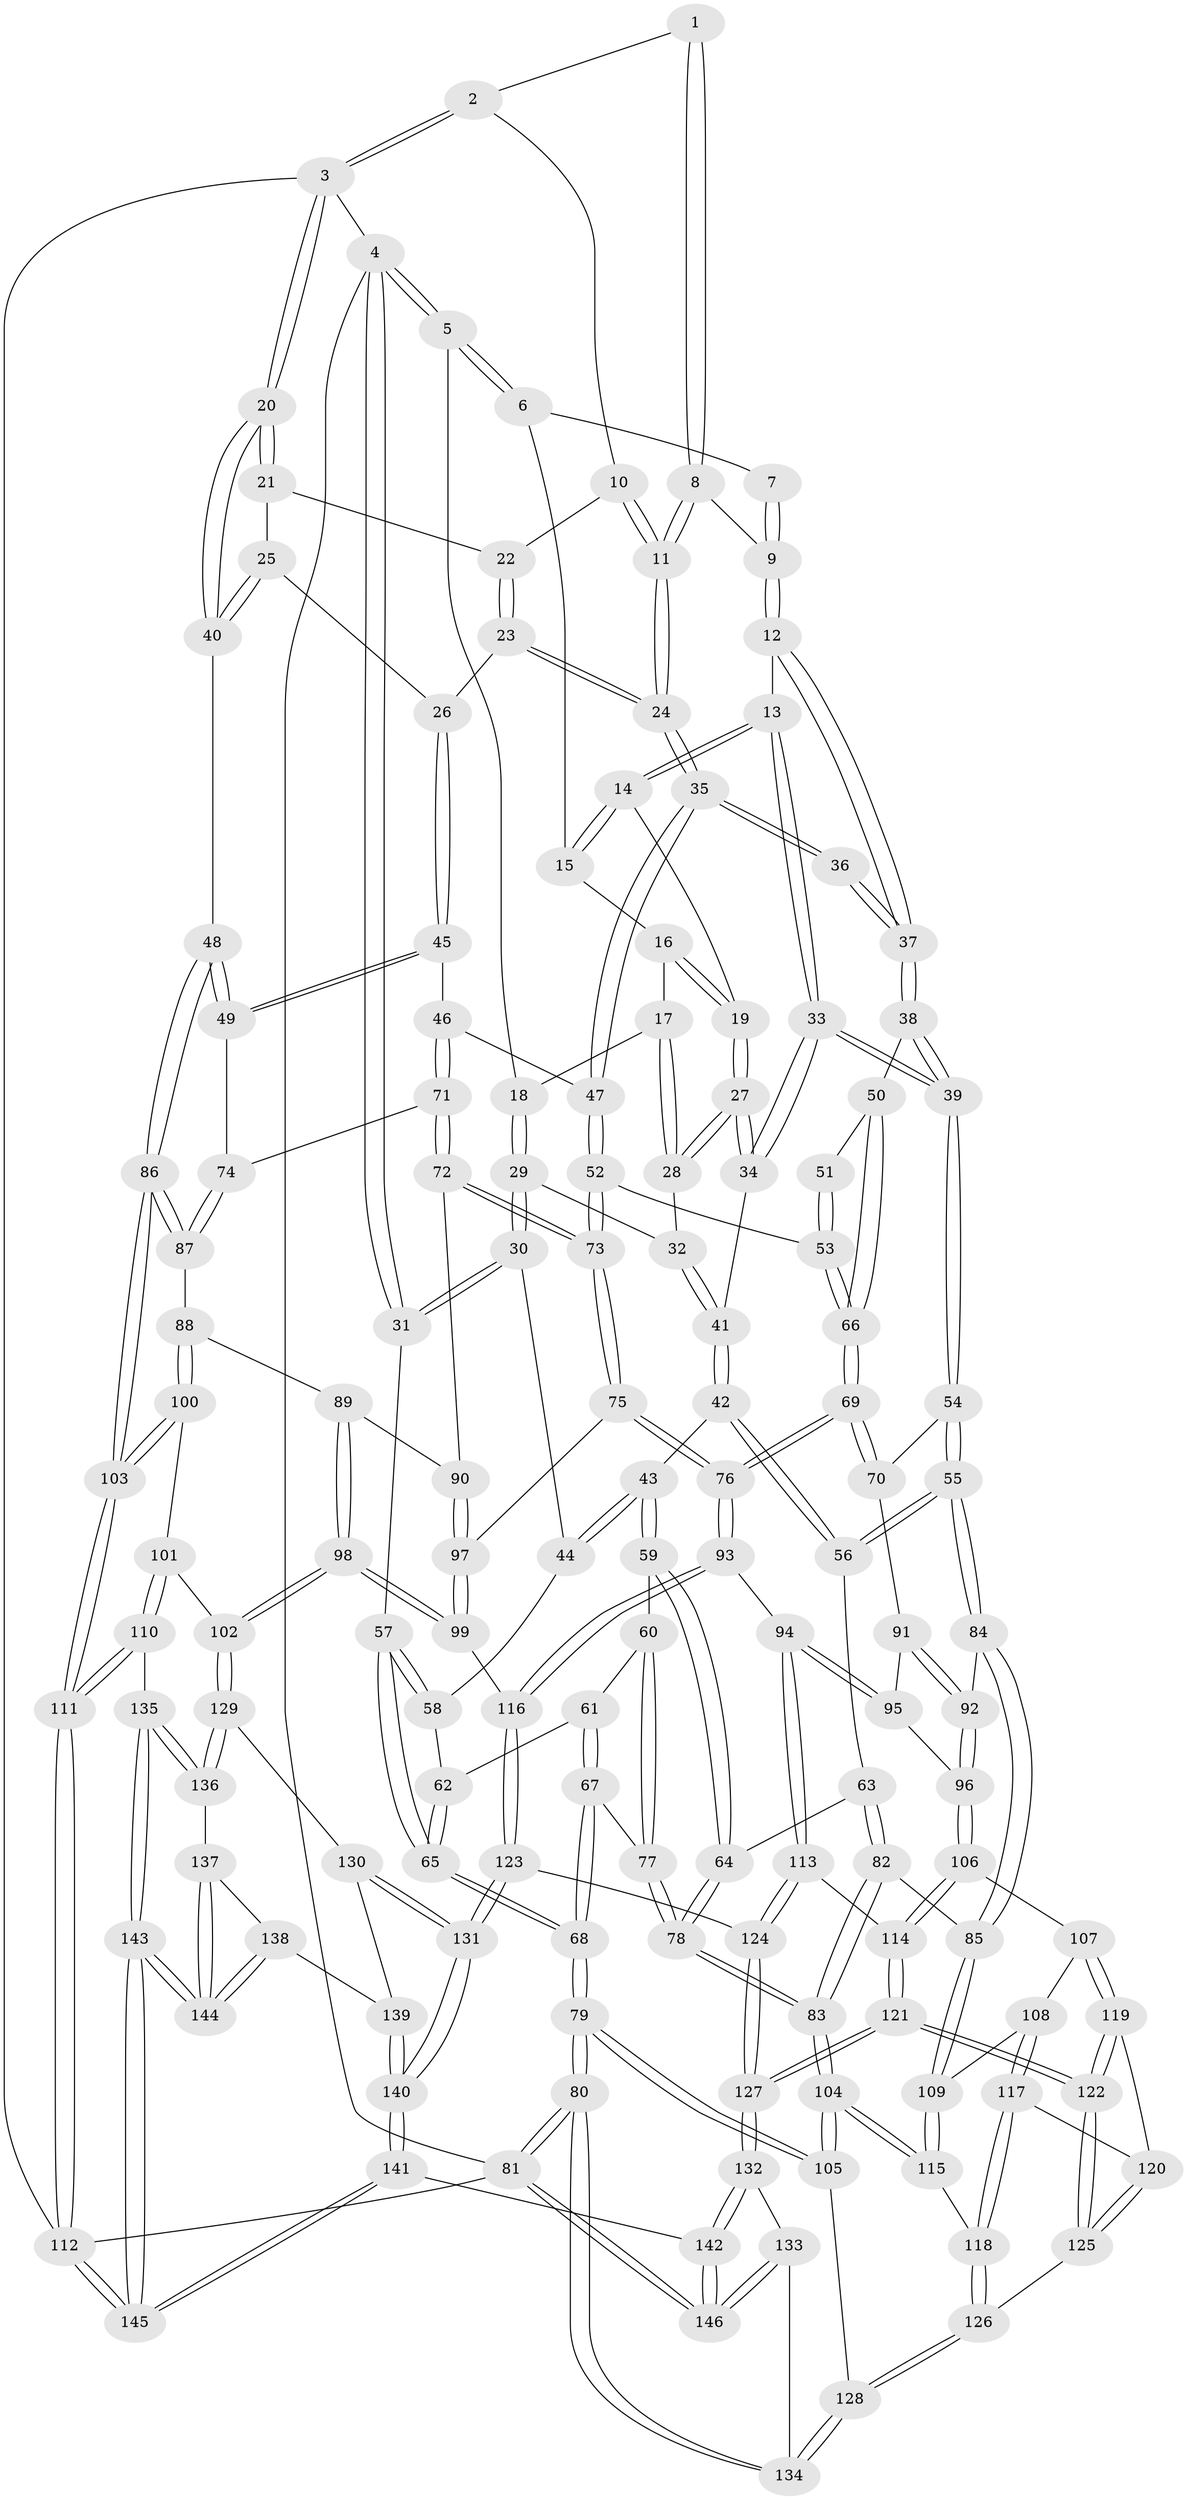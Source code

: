 // Generated by graph-tools (version 1.1) at 2025/59/03/09/25 04:59:58]
// undirected, 146 vertices, 362 edges
graph export_dot {
graph [start="1"]
  node [color=gray90,style=filled];
  1 [pos="+0.6982414320160628+0"];
  2 [pos="+0.8728397508593445+0"];
  3 [pos="+1+0"];
  4 [pos="+0+0"];
  5 [pos="+0.038766699086400194+0"];
  6 [pos="+0.4246512936739538+0"];
  7 [pos="+0.555887578218942+0"];
  8 [pos="+0.6842645879150852+0.08399069770249587"];
  9 [pos="+0.5929853142539937+0.09534881880677994"];
  10 [pos="+0.8620848339644902+0.021632499300661922"];
  11 [pos="+0.7318478017179098+0.12717759057693354"];
  12 [pos="+0.5657325229804137+0.10699942523362939"];
  13 [pos="+0.49783083931708627+0.08545201966056014"];
  14 [pos="+0.4530656256461567+0.032690083714930124"];
  15 [pos="+0.43884400643168975+0"];
  16 [pos="+0.3077970504552103+0.07139284387443597"];
  17 [pos="+0.26655443913407884+0.06985316293124988"];
  18 [pos="+0.18826375385369398+0"];
  19 [pos="+0.3745217899486926+0.11014789331914832"];
  20 [pos="+1+0"];
  21 [pos="+0.9361469822680274+0.07132897079761302"];
  22 [pos="+0.8735952762934598+0.03583762626109278"];
  23 [pos="+0.877716464480804+0.1686251855002992"];
  24 [pos="+0.7483540588526928+0.1903185999996948"];
  25 [pos="+0.9815670591592136+0.13016046426942632"];
  26 [pos="+0.8868532463361017+0.17198085016315978"];
  27 [pos="+0.3542006694507727+0.18706045975062935"];
  28 [pos="+0.2685164399038104+0.07798356917435113"];
  29 [pos="+0.17279980667889847+0.11397526582135795"];
  30 [pos="+0.1513895888567191+0.15763047902898794"];
  31 [pos="+0+0"];
  32 [pos="+0.2575571155784859+0.1704614832735643"];
  33 [pos="+0.4230849065114482+0.2495654369142462"];
  34 [pos="+0.35436620449955547+0.21979078130187427"];
  35 [pos="+0.7414791788929987+0.21887998037648812"];
  36 [pos="+0.7046720213431237+0.23053037453294253"];
  37 [pos="+0.5707153769820849+0.22142221024862846"];
  38 [pos="+0.49638833444063996+0.3031278762417977"];
  39 [pos="+0.4734016366381001+0.30811421492770036"];
  40 [pos="+1+0.2190060188729764"];
  41 [pos="+0.2837655568929401+0.23907175162570415"];
  42 [pos="+0.23308940126910457+0.27914261820048936"];
  43 [pos="+0.226662575765349+0.27867863217843664"];
  44 [pos="+0.14285276154202953+0.2453212770637918"];
  45 [pos="+0.9402440456665139+0.3003556460202061"];
  46 [pos="+0.8654514271207941+0.33273050535979937"];
  47 [pos="+0.7810263574339249+0.29938435995796214"];
  48 [pos="+1+0.28851016913301053"];
  49 [pos="+1+0.3025546523412329"];
  50 [pos="+0.5784977934384105+0.3393750243787122"];
  51 [pos="+0.6790320804608806+0.26171022123153337"];
  52 [pos="+0.7274064755448145+0.37484242896870046"];
  53 [pos="+0.6427202612269377+0.3815558495104838"];
  54 [pos="+0.4444344117098384+0.38209033111261304"];
  55 [pos="+0.35917447084742865+0.42867812663355653"];
  56 [pos="+0.2767377326130648+0.3763160699040118"];
  57 [pos="+0+0.0036633648247883627"];
  58 [pos="+0.09953154169372189+0.25625863617081507"];
  59 [pos="+0.14903849015026704+0.3995940371719377"];
  60 [pos="+0.14204552655642594+0.40111430801867687"];
  61 [pos="+0.08693452960855834+0.3728544770438612"];
  62 [pos="+0.07372710613662282+0.32549658095658146"];
  63 [pos="+0.21440174198234366+0.432537423974993"];
  64 [pos="+0.20320244604493007+0.4333925029948744"];
  65 [pos="+0+0.4085444554895263"];
  66 [pos="+0.6293848439847898+0.3854358055999217"];
  67 [pos="+0.009219317325445628+0.4884247092776858"];
  68 [pos="+0+0.5048513029688186"];
  69 [pos="+0.6126660768514935+0.4747113282435161"];
  70 [pos="+0.490580511193327+0.44618513816450817"];
  71 [pos="+0.8676528024697289+0.43625596825307644"];
  72 [pos="+0.8356670064525522+0.46771251468101344"];
  73 [pos="+0.7608413069086283+0.5094501392098795"];
  74 [pos="+0.9093447891117112+0.453780213007565"];
  75 [pos="+0.754859689237861+0.5202960717345596"];
  76 [pos="+0.6619549531965132+0.5721864760007134"];
  77 [pos="+0.10363878597318969+0.5182239859343495"];
  78 [pos="+0.12877038645757458+0.5378513199340139"];
  79 [pos="+0+0.9959997982850233"];
  80 [pos="+0+1"];
  81 [pos="+0+1"];
  82 [pos="+0.2624633070823249+0.536283122553887"];
  83 [pos="+0.1611301115779391+0.5829154277820947"];
  84 [pos="+0.33866875942241054+0.5059068674505289"];
  85 [pos="+0.31439575168386674+0.5326038214562752"];
  86 [pos="+1+0.4196663454045222"];
  87 [pos="+0.9581291596956205+0.4910966822708441"];
  88 [pos="+0.9342442070130821+0.5507884510100827"];
  89 [pos="+0.916823015789899+0.5558756633464845"];
  90 [pos="+0.9084209218366094+0.5572025558458273"];
  91 [pos="+0.4901008353607889+0.45405719636082364"];
  92 [pos="+0.4440581222108665+0.5552233885209434"];
  93 [pos="+0.6530418755437574+0.5912975465903499"];
  94 [pos="+0.6088918400588296+0.6147437920832408"];
  95 [pos="+0.5156345107080077+0.5215521986386614"];
  96 [pos="+0.4513604101126853+0.5671682096314112"];
  97 [pos="+0.8471644680386627+0.596240165578669"];
  98 [pos="+0.916884938310417+0.7487331088324604"];
  99 [pos="+0.8671377735440706+0.7165921242471758"];
  100 [pos="+0.9401321218013735+0.5576555771305357"];
  101 [pos="+0.9419260483404513+0.561280441751578"];
  102 [pos="+0.9220871748673755+0.7524344756706653"];
  103 [pos="+1+0.5794080692570638"];
  104 [pos="+0.14957387647679998+0.673207807162694"];
  105 [pos="+0.0928966971625093+0.7668978882945927"];
  106 [pos="+0.472476947347596+0.6244271820590468"];
  107 [pos="+0.45268077979273913+0.636991103920304"];
  108 [pos="+0.358470924074081+0.6295372733655594"];
  109 [pos="+0.3255015180802732+0.5733607375074788"];
  110 [pos="+1+0.7794417087432464"];
  111 [pos="+1+0.7795703025278646"];
  112 [pos="+1+1"];
  113 [pos="+0.5950530534415374+0.6261455926918839"];
  114 [pos="+0.5612467283900632+0.6373304444674418"];
  115 [pos="+0.2520243890277698+0.6713762095595822"];
  116 [pos="+0.7506722932601949+0.712339036716014"];
  117 [pos="+0.33433851409794835+0.6836609116276355"];
  118 [pos="+0.32162701025996554+0.6954133858389094"];
  119 [pos="+0.44751943427147717+0.6533188556944033"];
  120 [pos="+0.4072661536766371+0.71210125315522"];
  121 [pos="+0.49014140323761496+0.8105908130232684"];
  122 [pos="+0.4761962720291437+0.7913577432677854"];
  123 [pos="+0.685288903503527+0.8324460891242526"];
  124 [pos="+0.62563993530336+0.814485717354844"];
  125 [pos="+0.4089250497019654+0.733165780756456"];
  126 [pos="+0.32265784416977966+0.7788249987069582"];
  127 [pos="+0.4945430824949496+0.8468544623480132"];
  128 [pos="+0.3064595759896144+0.8259366362979524"];
  129 [pos="+0.9291792075253751+0.758578957593441"];
  130 [pos="+0.8471004108629749+0.8300029146812933"];
  131 [pos="+0.7083489072298658+0.873753443648502"];
  132 [pos="+0.4877241459453853+0.8576414240058803"];
  133 [pos="+0.36271430539583405+0.8866904748621021"];
  134 [pos="+0.3431397649745264+0.876651819157848"];
  135 [pos="+1+0.7859701739238887"];
  136 [pos="+0.9851156926675158+0.7750134749035439"];
  137 [pos="+0.9169895606176511+0.8741648366570844"];
  138 [pos="+0.8495138120198084+0.9327054455696987"];
  139 [pos="+0.834879640735461+0.9262270913942714"];
  140 [pos="+0.7129024128417396+0.9603601877284633"];
  141 [pos="+0.6462602961307106+1"];
  142 [pos="+0.6422018908936239+1"];
  143 [pos="+0.907414611683989+1"];
  144 [pos="+0.8860501330104222+0.9729928813631933"];
  145 [pos="+0.8771752561746836+1"];
  146 [pos="+0.3778621842133216+1"];
  1 -- 2;
  1 -- 8;
  1 -- 8;
  2 -- 3;
  2 -- 3;
  2 -- 10;
  3 -- 4;
  3 -- 20;
  3 -- 20;
  3 -- 112;
  4 -- 5;
  4 -- 5;
  4 -- 31;
  4 -- 31;
  4 -- 81;
  5 -- 6;
  5 -- 6;
  5 -- 18;
  6 -- 7;
  6 -- 15;
  7 -- 9;
  7 -- 9;
  8 -- 9;
  8 -- 11;
  8 -- 11;
  9 -- 12;
  9 -- 12;
  10 -- 11;
  10 -- 11;
  10 -- 22;
  11 -- 24;
  11 -- 24;
  12 -- 13;
  12 -- 37;
  12 -- 37;
  13 -- 14;
  13 -- 14;
  13 -- 33;
  13 -- 33;
  14 -- 15;
  14 -- 15;
  14 -- 19;
  15 -- 16;
  16 -- 17;
  16 -- 19;
  16 -- 19;
  17 -- 18;
  17 -- 28;
  17 -- 28;
  18 -- 29;
  18 -- 29;
  19 -- 27;
  19 -- 27;
  20 -- 21;
  20 -- 21;
  20 -- 40;
  20 -- 40;
  21 -- 22;
  21 -- 25;
  22 -- 23;
  22 -- 23;
  23 -- 24;
  23 -- 24;
  23 -- 26;
  24 -- 35;
  24 -- 35;
  25 -- 26;
  25 -- 40;
  25 -- 40;
  26 -- 45;
  26 -- 45;
  27 -- 28;
  27 -- 28;
  27 -- 34;
  27 -- 34;
  28 -- 32;
  29 -- 30;
  29 -- 30;
  29 -- 32;
  30 -- 31;
  30 -- 31;
  30 -- 44;
  31 -- 57;
  32 -- 41;
  32 -- 41;
  33 -- 34;
  33 -- 34;
  33 -- 39;
  33 -- 39;
  34 -- 41;
  35 -- 36;
  35 -- 36;
  35 -- 47;
  35 -- 47;
  36 -- 37;
  36 -- 37;
  37 -- 38;
  37 -- 38;
  38 -- 39;
  38 -- 39;
  38 -- 50;
  39 -- 54;
  39 -- 54;
  40 -- 48;
  41 -- 42;
  41 -- 42;
  42 -- 43;
  42 -- 56;
  42 -- 56;
  43 -- 44;
  43 -- 44;
  43 -- 59;
  43 -- 59;
  44 -- 58;
  45 -- 46;
  45 -- 49;
  45 -- 49;
  46 -- 47;
  46 -- 71;
  46 -- 71;
  47 -- 52;
  47 -- 52;
  48 -- 49;
  48 -- 49;
  48 -- 86;
  48 -- 86;
  49 -- 74;
  50 -- 51;
  50 -- 66;
  50 -- 66;
  51 -- 53;
  51 -- 53;
  52 -- 53;
  52 -- 73;
  52 -- 73;
  53 -- 66;
  53 -- 66;
  54 -- 55;
  54 -- 55;
  54 -- 70;
  55 -- 56;
  55 -- 56;
  55 -- 84;
  55 -- 84;
  56 -- 63;
  57 -- 58;
  57 -- 58;
  57 -- 65;
  57 -- 65;
  58 -- 62;
  59 -- 60;
  59 -- 64;
  59 -- 64;
  60 -- 61;
  60 -- 77;
  60 -- 77;
  61 -- 62;
  61 -- 67;
  61 -- 67;
  62 -- 65;
  62 -- 65;
  63 -- 64;
  63 -- 82;
  63 -- 82;
  64 -- 78;
  64 -- 78;
  65 -- 68;
  65 -- 68;
  66 -- 69;
  66 -- 69;
  67 -- 68;
  67 -- 68;
  67 -- 77;
  68 -- 79;
  68 -- 79;
  69 -- 70;
  69 -- 70;
  69 -- 76;
  69 -- 76;
  70 -- 91;
  71 -- 72;
  71 -- 72;
  71 -- 74;
  72 -- 73;
  72 -- 73;
  72 -- 90;
  73 -- 75;
  73 -- 75;
  74 -- 87;
  74 -- 87;
  75 -- 76;
  75 -- 76;
  75 -- 97;
  76 -- 93;
  76 -- 93;
  77 -- 78;
  77 -- 78;
  78 -- 83;
  78 -- 83;
  79 -- 80;
  79 -- 80;
  79 -- 105;
  79 -- 105;
  80 -- 81;
  80 -- 81;
  80 -- 134;
  80 -- 134;
  81 -- 146;
  81 -- 146;
  81 -- 112;
  82 -- 83;
  82 -- 83;
  82 -- 85;
  83 -- 104;
  83 -- 104;
  84 -- 85;
  84 -- 85;
  84 -- 92;
  85 -- 109;
  85 -- 109;
  86 -- 87;
  86 -- 87;
  86 -- 103;
  86 -- 103;
  87 -- 88;
  88 -- 89;
  88 -- 100;
  88 -- 100;
  89 -- 90;
  89 -- 98;
  89 -- 98;
  90 -- 97;
  90 -- 97;
  91 -- 92;
  91 -- 92;
  91 -- 95;
  92 -- 96;
  92 -- 96;
  93 -- 94;
  93 -- 116;
  93 -- 116;
  94 -- 95;
  94 -- 95;
  94 -- 113;
  94 -- 113;
  95 -- 96;
  96 -- 106;
  96 -- 106;
  97 -- 99;
  97 -- 99;
  98 -- 99;
  98 -- 99;
  98 -- 102;
  98 -- 102;
  99 -- 116;
  100 -- 101;
  100 -- 103;
  100 -- 103;
  101 -- 102;
  101 -- 110;
  101 -- 110;
  102 -- 129;
  102 -- 129;
  103 -- 111;
  103 -- 111;
  104 -- 105;
  104 -- 105;
  104 -- 115;
  104 -- 115;
  105 -- 128;
  106 -- 107;
  106 -- 114;
  106 -- 114;
  107 -- 108;
  107 -- 119;
  107 -- 119;
  108 -- 109;
  108 -- 117;
  108 -- 117;
  109 -- 115;
  109 -- 115;
  110 -- 111;
  110 -- 111;
  110 -- 135;
  111 -- 112;
  111 -- 112;
  112 -- 145;
  112 -- 145;
  113 -- 114;
  113 -- 124;
  113 -- 124;
  114 -- 121;
  114 -- 121;
  115 -- 118;
  116 -- 123;
  116 -- 123;
  117 -- 118;
  117 -- 118;
  117 -- 120;
  118 -- 126;
  118 -- 126;
  119 -- 120;
  119 -- 122;
  119 -- 122;
  120 -- 125;
  120 -- 125;
  121 -- 122;
  121 -- 122;
  121 -- 127;
  121 -- 127;
  122 -- 125;
  122 -- 125;
  123 -- 124;
  123 -- 131;
  123 -- 131;
  124 -- 127;
  124 -- 127;
  125 -- 126;
  126 -- 128;
  126 -- 128;
  127 -- 132;
  127 -- 132;
  128 -- 134;
  128 -- 134;
  129 -- 130;
  129 -- 136;
  129 -- 136;
  130 -- 131;
  130 -- 131;
  130 -- 139;
  131 -- 140;
  131 -- 140;
  132 -- 133;
  132 -- 142;
  132 -- 142;
  133 -- 134;
  133 -- 146;
  133 -- 146;
  135 -- 136;
  135 -- 136;
  135 -- 143;
  135 -- 143;
  136 -- 137;
  137 -- 138;
  137 -- 144;
  137 -- 144;
  138 -- 139;
  138 -- 144;
  138 -- 144;
  139 -- 140;
  139 -- 140;
  140 -- 141;
  140 -- 141;
  141 -- 142;
  141 -- 145;
  141 -- 145;
  142 -- 146;
  142 -- 146;
  143 -- 144;
  143 -- 144;
  143 -- 145;
  143 -- 145;
}
